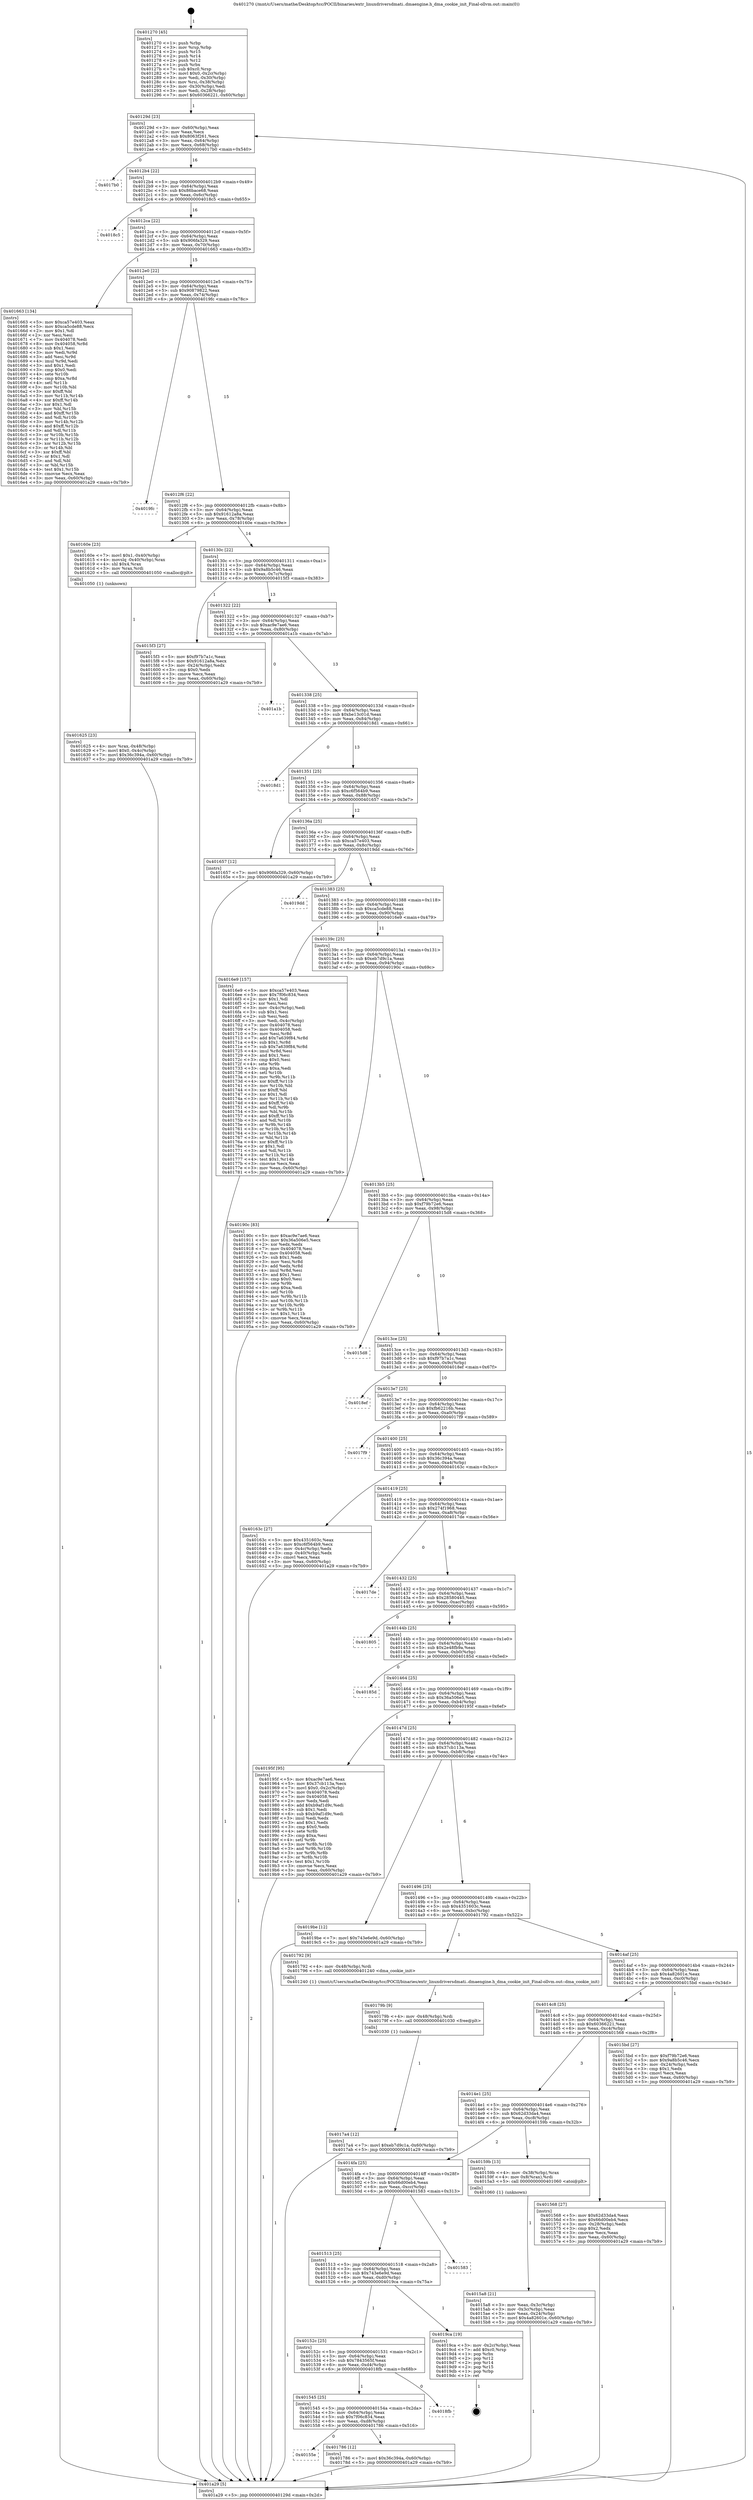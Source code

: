 digraph "0x401270" {
  label = "0x401270 (/mnt/c/Users/mathe/Desktop/tcc/POCII/binaries/extr_linuxdriversdmati..dmaengine.h_dma_cookie_init_Final-ollvm.out::main(0))"
  labelloc = "t"
  node[shape=record]

  Entry [label="",width=0.3,height=0.3,shape=circle,fillcolor=black,style=filled]
  "0x40129d" [label="{
     0x40129d [23]\l
     | [instrs]\l
     &nbsp;&nbsp;0x40129d \<+3\>: mov -0x60(%rbp),%eax\l
     &nbsp;&nbsp;0x4012a0 \<+2\>: mov %eax,%ecx\l
     &nbsp;&nbsp;0x4012a2 \<+6\>: sub $0x8063f261,%ecx\l
     &nbsp;&nbsp;0x4012a8 \<+3\>: mov %eax,-0x64(%rbp)\l
     &nbsp;&nbsp;0x4012ab \<+3\>: mov %ecx,-0x68(%rbp)\l
     &nbsp;&nbsp;0x4012ae \<+6\>: je 00000000004017b0 \<main+0x540\>\l
  }"]
  "0x4017b0" [label="{
     0x4017b0\l
  }", style=dashed]
  "0x4012b4" [label="{
     0x4012b4 [22]\l
     | [instrs]\l
     &nbsp;&nbsp;0x4012b4 \<+5\>: jmp 00000000004012b9 \<main+0x49\>\l
     &nbsp;&nbsp;0x4012b9 \<+3\>: mov -0x64(%rbp),%eax\l
     &nbsp;&nbsp;0x4012bc \<+5\>: sub $0x86bace68,%eax\l
     &nbsp;&nbsp;0x4012c1 \<+3\>: mov %eax,-0x6c(%rbp)\l
     &nbsp;&nbsp;0x4012c4 \<+6\>: je 00000000004018c5 \<main+0x655\>\l
  }"]
  Exit [label="",width=0.3,height=0.3,shape=circle,fillcolor=black,style=filled,peripheries=2]
  "0x4018c5" [label="{
     0x4018c5\l
  }", style=dashed]
  "0x4012ca" [label="{
     0x4012ca [22]\l
     | [instrs]\l
     &nbsp;&nbsp;0x4012ca \<+5\>: jmp 00000000004012cf \<main+0x5f\>\l
     &nbsp;&nbsp;0x4012cf \<+3\>: mov -0x64(%rbp),%eax\l
     &nbsp;&nbsp;0x4012d2 \<+5\>: sub $0x906fa329,%eax\l
     &nbsp;&nbsp;0x4012d7 \<+3\>: mov %eax,-0x70(%rbp)\l
     &nbsp;&nbsp;0x4012da \<+6\>: je 0000000000401663 \<main+0x3f3\>\l
  }"]
  "0x4017a4" [label="{
     0x4017a4 [12]\l
     | [instrs]\l
     &nbsp;&nbsp;0x4017a4 \<+7\>: movl $0xeb7d9c1a,-0x60(%rbp)\l
     &nbsp;&nbsp;0x4017ab \<+5\>: jmp 0000000000401a29 \<main+0x7b9\>\l
  }"]
  "0x401663" [label="{
     0x401663 [134]\l
     | [instrs]\l
     &nbsp;&nbsp;0x401663 \<+5\>: mov $0xca57e403,%eax\l
     &nbsp;&nbsp;0x401668 \<+5\>: mov $0xca5cde88,%ecx\l
     &nbsp;&nbsp;0x40166d \<+2\>: mov $0x1,%dl\l
     &nbsp;&nbsp;0x40166f \<+2\>: xor %esi,%esi\l
     &nbsp;&nbsp;0x401671 \<+7\>: mov 0x404078,%edi\l
     &nbsp;&nbsp;0x401678 \<+8\>: mov 0x404058,%r8d\l
     &nbsp;&nbsp;0x401680 \<+3\>: sub $0x1,%esi\l
     &nbsp;&nbsp;0x401683 \<+3\>: mov %edi,%r9d\l
     &nbsp;&nbsp;0x401686 \<+3\>: add %esi,%r9d\l
     &nbsp;&nbsp;0x401689 \<+4\>: imul %r9d,%edi\l
     &nbsp;&nbsp;0x40168d \<+3\>: and $0x1,%edi\l
     &nbsp;&nbsp;0x401690 \<+3\>: cmp $0x0,%edi\l
     &nbsp;&nbsp;0x401693 \<+4\>: sete %r10b\l
     &nbsp;&nbsp;0x401697 \<+4\>: cmp $0xa,%r8d\l
     &nbsp;&nbsp;0x40169b \<+4\>: setl %r11b\l
     &nbsp;&nbsp;0x40169f \<+3\>: mov %r10b,%bl\l
     &nbsp;&nbsp;0x4016a2 \<+3\>: xor $0xff,%bl\l
     &nbsp;&nbsp;0x4016a5 \<+3\>: mov %r11b,%r14b\l
     &nbsp;&nbsp;0x4016a8 \<+4\>: xor $0xff,%r14b\l
     &nbsp;&nbsp;0x4016ac \<+3\>: xor $0x1,%dl\l
     &nbsp;&nbsp;0x4016af \<+3\>: mov %bl,%r15b\l
     &nbsp;&nbsp;0x4016b2 \<+4\>: and $0xff,%r15b\l
     &nbsp;&nbsp;0x4016b6 \<+3\>: and %dl,%r10b\l
     &nbsp;&nbsp;0x4016b9 \<+3\>: mov %r14b,%r12b\l
     &nbsp;&nbsp;0x4016bc \<+4\>: and $0xff,%r12b\l
     &nbsp;&nbsp;0x4016c0 \<+3\>: and %dl,%r11b\l
     &nbsp;&nbsp;0x4016c3 \<+3\>: or %r10b,%r15b\l
     &nbsp;&nbsp;0x4016c6 \<+3\>: or %r11b,%r12b\l
     &nbsp;&nbsp;0x4016c9 \<+3\>: xor %r12b,%r15b\l
     &nbsp;&nbsp;0x4016cc \<+3\>: or %r14b,%bl\l
     &nbsp;&nbsp;0x4016cf \<+3\>: xor $0xff,%bl\l
     &nbsp;&nbsp;0x4016d2 \<+3\>: or $0x1,%dl\l
     &nbsp;&nbsp;0x4016d5 \<+2\>: and %dl,%bl\l
     &nbsp;&nbsp;0x4016d7 \<+3\>: or %bl,%r15b\l
     &nbsp;&nbsp;0x4016da \<+4\>: test $0x1,%r15b\l
     &nbsp;&nbsp;0x4016de \<+3\>: cmovne %ecx,%eax\l
     &nbsp;&nbsp;0x4016e1 \<+3\>: mov %eax,-0x60(%rbp)\l
     &nbsp;&nbsp;0x4016e4 \<+5\>: jmp 0000000000401a29 \<main+0x7b9\>\l
  }"]
  "0x4012e0" [label="{
     0x4012e0 [22]\l
     | [instrs]\l
     &nbsp;&nbsp;0x4012e0 \<+5\>: jmp 00000000004012e5 \<main+0x75\>\l
     &nbsp;&nbsp;0x4012e5 \<+3\>: mov -0x64(%rbp),%eax\l
     &nbsp;&nbsp;0x4012e8 \<+5\>: sub $0x90879822,%eax\l
     &nbsp;&nbsp;0x4012ed \<+3\>: mov %eax,-0x74(%rbp)\l
     &nbsp;&nbsp;0x4012f0 \<+6\>: je 00000000004019fc \<main+0x78c\>\l
  }"]
  "0x40179b" [label="{
     0x40179b [9]\l
     | [instrs]\l
     &nbsp;&nbsp;0x40179b \<+4\>: mov -0x48(%rbp),%rdi\l
     &nbsp;&nbsp;0x40179f \<+5\>: call 0000000000401030 \<free@plt\>\l
     | [calls]\l
     &nbsp;&nbsp;0x401030 \{1\} (unknown)\l
  }"]
  "0x4019fc" [label="{
     0x4019fc\l
  }", style=dashed]
  "0x4012f6" [label="{
     0x4012f6 [22]\l
     | [instrs]\l
     &nbsp;&nbsp;0x4012f6 \<+5\>: jmp 00000000004012fb \<main+0x8b\>\l
     &nbsp;&nbsp;0x4012fb \<+3\>: mov -0x64(%rbp),%eax\l
     &nbsp;&nbsp;0x4012fe \<+5\>: sub $0x91612a8a,%eax\l
     &nbsp;&nbsp;0x401303 \<+3\>: mov %eax,-0x78(%rbp)\l
     &nbsp;&nbsp;0x401306 \<+6\>: je 000000000040160e \<main+0x39e\>\l
  }"]
  "0x40155e" [label="{
     0x40155e\l
  }", style=dashed]
  "0x40160e" [label="{
     0x40160e [23]\l
     | [instrs]\l
     &nbsp;&nbsp;0x40160e \<+7\>: movl $0x1,-0x40(%rbp)\l
     &nbsp;&nbsp;0x401615 \<+4\>: movslq -0x40(%rbp),%rax\l
     &nbsp;&nbsp;0x401619 \<+4\>: shl $0x4,%rax\l
     &nbsp;&nbsp;0x40161d \<+3\>: mov %rax,%rdi\l
     &nbsp;&nbsp;0x401620 \<+5\>: call 0000000000401050 \<malloc@plt\>\l
     | [calls]\l
     &nbsp;&nbsp;0x401050 \{1\} (unknown)\l
  }"]
  "0x40130c" [label="{
     0x40130c [22]\l
     | [instrs]\l
     &nbsp;&nbsp;0x40130c \<+5\>: jmp 0000000000401311 \<main+0xa1\>\l
     &nbsp;&nbsp;0x401311 \<+3\>: mov -0x64(%rbp),%eax\l
     &nbsp;&nbsp;0x401314 \<+5\>: sub $0x9a8b5c46,%eax\l
     &nbsp;&nbsp;0x401319 \<+3\>: mov %eax,-0x7c(%rbp)\l
     &nbsp;&nbsp;0x40131c \<+6\>: je 00000000004015f3 \<main+0x383\>\l
  }"]
  "0x401786" [label="{
     0x401786 [12]\l
     | [instrs]\l
     &nbsp;&nbsp;0x401786 \<+7\>: movl $0x36c394a,-0x60(%rbp)\l
     &nbsp;&nbsp;0x40178d \<+5\>: jmp 0000000000401a29 \<main+0x7b9\>\l
  }"]
  "0x4015f3" [label="{
     0x4015f3 [27]\l
     | [instrs]\l
     &nbsp;&nbsp;0x4015f3 \<+5\>: mov $0xf97b7a1c,%eax\l
     &nbsp;&nbsp;0x4015f8 \<+5\>: mov $0x91612a8a,%ecx\l
     &nbsp;&nbsp;0x4015fd \<+3\>: mov -0x24(%rbp),%edx\l
     &nbsp;&nbsp;0x401600 \<+3\>: cmp $0x0,%edx\l
     &nbsp;&nbsp;0x401603 \<+3\>: cmove %ecx,%eax\l
     &nbsp;&nbsp;0x401606 \<+3\>: mov %eax,-0x60(%rbp)\l
     &nbsp;&nbsp;0x401609 \<+5\>: jmp 0000000000401a29 \<main+0x7b9\>\l
  }"]
  "0x401322" [label="{
     0x401322 [22]\l
     | [instrs]\l
     &nbsp;&nbsp;0x401322 \<+5\>: jmp 0000000000401327 \<main+0xb7\>\l
     &nbsp;&nbsp;0x401327 \<+3\>: mov -0x64(%rbp),%eax\l
     &nbsp;&nbsp;0x40132a \<+5\>: sub $0xac9e7ae6,%eax\l
     &nbsp;&nbsp;0x40132f \<+3\>: mov %eax,-0x80(%rbp)\l
     &nbsp;&nbsp;0x401332 \<+6\>: je 0000000000401a1b \<main+0x7ab\>\l
  }"]
  "0x401545" [label="{
     0x401545 [25]\l
     | [instrs]\l
     &nbsp;&nbsp;0x401545 \<+5\>: jmp 000000000040154a \<main+0x2da\>\l
     &nbsp;&nbsp;0x40154a \<+3\>: mov -0x64(%rbp),%eax\l
     &nbsp;&nbsp;0x40154d \<+5\>: sub $0x7f06c834,%eax\l
     &nbsp;&nbsp;0x401552 \<+6\>: mov %eax,-0xd8(%rbp)\l
     &nbsp;&nbsp;0x401558 \<+6\>: je 0000000000401786 \<main+0x516\>\l
  }"]
  "0x401a1b" [label="{
     0x401a1b\l
  }", style=dashed]
  "0x401338" [label="{
     0x401338 [25]\l
     | [instrs]\l
     &nbsp;&nbsp;0x401338 \<+5\>: jmp 000000000040133d \<main+0xcd\>\l
     &nbsp;&nbsp;0x40133d \<+3\>: mov -0x64(%rbp),%eax\l
     &nbsp;&nbsp;0x401340 \<+5\>: sub $0xbe13c01d,%eax\l
     &nbsp;&nbsp;0x401345 \<+6\>: mov %eax,-0x84(%rbp)\l
     &nbsp;&nbsp;0x40134b \<+6\>: je 00000000004018d1 \<main+0x661\>\l
  }"]
  "0x4018fb" [label="{
     0x4018fb\l
  }", style=dashed]
  "0x4018d1" [label="{
     0x4018d1\l
  }", style=dashed]
  "0x401351" [label="{
     0x401351 [25]\l
     | [instrs]\l
     &nbsp;&nbsp;0x401351 \<+5\>: jmp 0000000000401356 \<main+0xe6\>\l
     &nbsp;&nbsp;0x401356 \<+3\>: mov -0x64(%rbp),%eax\l
     &nbsp;&nbsp;0x401359 \<+5\>: sub $0xc6f564b9,%eax\l
     &nbsp;&nbsp;0x40135e \<+6\>: mov %eax,-0x88(%rbp)\l
     &nbsp;&nbsp;0x401364 \<+6\>: je 0000000000401657 \<main+0x3e7\>\l
  }"]
  "0x40152c" [label="{
     0x40152c [25]\l
     | [instrs]\l
     &nbsp;&nbsp;0x40152c \<+5\>: jmp 0000000000401531 \<main+0x2c1\>\l
     &nbsp;&nbsp;0x401531 \<+3\>: mov -0x64(%rbp),%eax\l
     &nbsp;&nbsp;0x401534 \<+5\>: sub $0x7843565f,%eax\l
     &nbsp;&nbsp;0x401539 \<+6\>: mov %eax,-0xd4(%rbp)\l
     &nbsp;&nbsp;0x40153f \<+6\>: je 00000000004018fb \<main+0x68b\>\l
  }"]
  "0x401657" [label="{
     0x401657 [12]\l
     | [instrs]\l
     &nbsp;&nbsp;0x401657 \<+7\>: movl $0x906fa329,-0x60(%rbp)\l
     &nbsp;&nbsp;0x40165e \<+5\>: jmp 0000000000401a29 \<main+0x7b9\>\l
  }"]
  "0x40136a" [label="{
     0x40136a [25]\l
     | [instrs]\l
     &nbsp;&nbsp;0x40136a \<+5\>: jmp 000000000040136f \<main+0xff\>\l
     &nbsp;&nbsp;0x40136f \<+3\>: mov -0x64(%rbp),%eax\l
     &nbsp;&nbsp;0x401372 \<+5\>: sub $0xca57e403,%eax\l
     &nbsp;&nbsp;0x401377 \<+6\>: mov %eax,-0x8c(%rbp)\l
     &nbsp;&nbsp;0x40137d \<+6\>: je 00000000004019dd \<main+0x76d\>\l
  }"]
  "0x4019ca" [label="{
     0x4019ca [19]\l
     | [instrs]\l
     &nbsp;&nbsp;0x4019ca \<+3\>: mov -0x2c(%rbp),%eax\l
     &nbsp;&nbsp;0x4019cd \<+7\>: add $0xc0,%rsp\l
     &nbsp;&nbsp;0x4019d4 \<+1\>: pop %rbx\l
     &nbsp;&nbsp;0x4019d5 \<+2\>: pop %r12\l
     &nbsp;&nbsp;0x4019d7 \<+2\>: pop %r14\l
     &nbsp;&nbsp;0x4019d9 \<+2\>: pop %r15\l
     &nbsp;&nbsp;0x4019db \<+1\>: pop %rbp\l
     &nbsp;&nbsp;0x4019dc \<+1\>: ret\l
  }"]
  "0x4019dd" [label="{
     0x4019dd\l
  }", style=dashed]
  "0x401383" [label="{
     0x401383 [25]\l
     | [instrs]\l
     &nbsp;&nbsp;0x401383 \<+5\>: jmp 0000000000401388 \<main+0x118\>\l
     &nbsp;&nbsp;0x401388 \<+3\>: mov -0x64(%rbp),%eax\l
     &nbsp;&nbsp;0x40138b \<+5\>: sub $0xca5cde88,%eax\l
     &nbsp;&nbsp;0x401390 \<+6\>: mov %eax,-0x90(%rbp)\l
     &nbsp;&nbsp;0x401396 \<+6\>: je 00000000004016e9 \<main+0x479\>\l
  }"]
  "0x401513" [label="{
     0x401513 [25]\l
     | [instrs]\l
     &nbsp;&nbsp;0x401513 \<+5\>: jmp 0000000000401518 \<main+0x2a8\>\l
     &nbsp;&nbsp;0x401518 \<+3\>: mov -0x64(%rbp),%eax\l
     &nbsp;&nbsp;0x40151b \<+5\>: sub $0x743e6e9d,%eax\l
     &nbsp;&nbsp;0x401520 \<+6\>: mov %eax,-0xd0(%rbp)\l
     &nbsp;&nbsp;0x401526 \<+6\>: je 00000000004019ca \<main+0x75a\>\l
  }"]
  "0x4016e9" [label="{
     0x4016e9 [157]\l
     | [instrs]\l
     &nbsp;&nbsp;0x4016e9 \<+5\>: mov $0xca57e403,%eax\l
     &nbsp;&nbsp;0x4016ee \<+5\>: mov $0x7f06c834,%ecx\l
     &nbsp;&nbsp;0x4016f3 \<+2\>: mov $0x1,%dl\l
     &nbsp;&nbsp;0x4016f5 \<+2\>: xor %esi,%esi\l
     &nbsp;&nbsp;0x4016f7 \<+3\>: mov -0x4c(%rbp),%edi\l
     &nbsp;&nbsp;0x4016fa \<+3\>: sub $0x1,%esi\l
     &nbsp;&nbsp;0x4016fd \<+2\>: sub %esi,%edi\l
     &nbsp;&nbsp;0x4016ff \<+3\>: mov %edi,-0x4c(%rbp)\l
     &nbsp;&nbsp;0x401702 \<+7\>: mov 0x404078,%esi\l
     &nbsp;&nbsp;0x401709 \<+7\>: mov 0x404058,%edi\l
     &nbsp;&nbsp;0x401710 \<+3\>: mov %esi,%r8d\l
     &nbsp;&nbsp;0x401713 \<+7\>: add $0x7a639f84,%r8d\l
     &nbsp;&nbsp;0x40171a \<+4\>: sub $0x1,%r8d\l
     &nbsp;&nbsp;0x40171e \<+7\>: sub $0x7a639f84,%r8d\l
     &nbsp;&nbsp;0x401725 \<+4\>: imul %r8d,%esi\l
     &nbsp;&nbsp;0x401729 \<+3\>: and $0x1,%esi\l
     &nbsp;&nbsp;0x40172c \<+3\>: cmp $0x0,%esi\l
     &nbsp;&nbsp;0x40172f \<+4\>: sete %r9b\l
     &nbsp;&nbsp;0x401733 \<+3\>: cmp $0xa,%edi\l
     &nbsp;&nbsp;0x401736 \<+4\>: setl %r10b\l
     &nbsp;&nbsp;0x40173a \<+3\>: mov %r9b,%r11b\l
     &nbsp;&nbsp;0x40173d \<+4\>: xor $0xff,%r11b\l
     &nbsp;&nbsp;0x401741 \<+3\>: mov %r10b,%bl\l
     &nbsp;&nbsp;0x401744 \<+3\>: xor $0xff,%bl\l
     &nbsp;&nbsp;0x401747 \<+3\>: xor $0x1,%dl\l
     &nbsp;&nbsp;0x40174a \<+3\>: mov %r11b,%r14b\l
     &nbsp;&nbsp;0x40174d \<+4\>: and $0xff,%r14b\l
     &nbsp;&nbsp;0x401751 \<+3\>: and %dl,%r9b\l
     &nbsp;&nbsp;0x401754 \<+3\>: mov %bl,%r15b\l
     &nbsp;&nbsp;0x401757 \<+4\>: and $0xff,%r15b\l
     &nbsp;&nbsp;0x40175b \<+3\>: and %dl,%r10b\l
     &nbsp;&nbsp;0x40175e \<+3\>: or %r9b,%r14b\l
     &nbsp;&nbsp;0x401761 \<+3\>: or %r10b,%r15b\l
     &nbsp;&nbsp;0x401764 \<+3\>: xor %r15b,%r14b\l
     &nbsp;&nbsp;0x401767 \<+3\>: or %bl,%r11b\l
     &nbsp;&nbsp;0x40176a \<+4\>: xor $0xff,%r11b\l
     &nbsp;&nbsp;0x40176e \<+3\>: or $0x1,%dl\l
     &nbsp;&nbsp;0x401771 \<+3\>: and %dl,%r11b\l
     &nbsp;&nbsp;0x401774 \<+3\>: or %r11b,%r14b\l
     &nbsp;&nbsp;0x401777 \<+4\>: test $0x1,%r14b\l
     &nbsp;&nbsp;0x40177b \<+3\>: cmovne %ecx,%eax\l
     &nbsp;&nbsp;0x40177e \<+3\>: mov %eax,-0x60(%rbp)\l
     &nbsp;&nbsp;0x401781 \<+5\>: jmp 0000000000401a29 \<main+0x7b9\>\l
  }"]
  "0x40139c" [label="{
     0x40139c [25]\l
     | [instrs]\l
     &nbsp;&nbsp;0x40139c \<+5\>: jmp 00000000004013a1 \<main+0x131\>\l
     &nbsp;&nbsp;0x4013a1 \<+3\>: mov -0x64(%rbp),%eax\l
     &nbsp;&nbsp;0x4013a4 \<+5\>: sub $0xeb7d9c1a,%eax\l
     &nbsp;&nbsp;0x4013a9 \<+6\>: mov %eax,-0x94(%rbp)\l
     &nbsp;&nbsp;0x4013af \<+6\>: je 000000000040190c \<main+0x69c\>\l
  }"]
  "0x401583" [label="{
     0x401583\l
  }", style=dashed]
  "0x40190c" [label="{
     0x40190c [83]\l
     | [instrs]\l
     &nbsp;&nbsp;0x40190c \<+5\>: mov $0xac9e7ae6,%eax\l
     &nbsp;&nbsp;0x401911 \<+5\>: mov $0x36a506e5,%ecx\l
     &nbsp;&nbsp;0x401916 \<+2\>: xor %edx,%edx\l
     &nbsp;&nbsp;0x401918 \<+7\>: mov 0x404078,%esi\l
     &nbsp;&nbsp;0x40191f \<+7\>: mov 0x404058,%edi\l
     &nbsp;&nbsp;0x401926 \<+3\>: sub $0x1,%edx\l
     &nbsp;&nbsp;0x401929 \<+3\>: mov %esi,%r8d\l
     &nbsp;&nbsp;0x40192c \<+3\>: add %edx,%r8d\l
     &nbsp;&nbsp;0x40192f \<+4\>: imul %r8d,%esi\l
     &nbsp;&nbsp;0x401933 \<+3\>: and $0x1,%esi\l
     &nbsp;&nbsp;0x401936 \<+3\>: cmp $0x0,%esi\l
     &nbsp;&nbsp;0x401939 \<+4\>: sete %r9b\l
     &nbsp;&nbsp;0x40193d \<+3\>: cmp $0xa,%edi\l
     &nbsp;&nbsp;0x401940 \<+4\>: setl %r10b\l
     &nbsp;&nbsp;0x401944 \<+3\>: mov %r9b,%r11b\l
     &nbsp;&nbsp;0x401947 \<+3\>: and %r10b,%r11b\l
     &nbsp;&nbsp;0x40194a \<+3\>: xor %r10b,%r9b\l
     &nbsp;&nbsp;0x40194d \<+3\>: or %r9b,%r11b\l
     &nbsp;&nbsp;0x401950 \<+4\>: test $0x1,%r11b\l
     &nbsp;&nbsp;0x401954 \<+3\>: cmovne %ecx,%eax\l
     &nbsp;&nbsp;0x401957 \<+3\>: mov %eax,-0x60(%rbp)\l
     &nbsp;&nbsp;0x40195a \<+5\>: jmp 0000000000401a29 \<main+0x7b9\>\l
  }"]
  "0x4013b5" [label="{
     0x4013b5 [25]\l
     | [instrs]\l
     &nbsp;&nbsp;0x4013b5 \<+5\>: jmp 00000000004013ba \<main+0x14a\>\l
     &nbsp;&nbsp;0x4013ba \<+3\>: mov -0x64(%rbp),%eax\l
     &nbsp;&nbsp;0x4013bd \<+5\>: sub $0xf79b72e6,%eax\l
     &nbsp;&nbsp;0x4013c2 \<+6\>: mov %eax,-0x98(%rbp)\l
     &nbsp;&nbsp;0x4013c8 \<+6\>: je 00000000004015d8 \<main+0x368\>\l
  }"]
  "0x401625" [label="{
     0x401625 [23]\l
     | [instrs]\l
     &nbsp;&nbsp;0x401625 \<+4\>: mov %rax,-0x48(%rbp)\l
     &nbsp;&nbsp;0x401629 \<+7\>: movl $0x0,-0x4c(%rbp)\l
     &nbsp;&nbsp;0x401630 \<+7\>: movl $0x36c394a,-0x60(%rbp)\l
     &nbsp;&nbsp;0x401637 \<+5\>: jmp 0000000000401a29 \<main+0x7b9\>\l
  }"]
  "0x4015d8" [label="{
     0x4015d8\l
  }", style=dashed]
  "0x4013ce" [label="{
     0x4013ce [25]\l
     | [instrs]\l
     &nbsp;&nbsp;0x4013ce \<+5\>: jmp 00000000004013d3 \<main+0x163\>\l
     &nbsp;&nbsp;0x4013d3 \<+3\>: mov -0x64(%rbp),%eax\l
     &nbsp;&nbsp;0x4013d6 \<+5\>: sub $0xf97b7a1c,%eax\l
     &nbsp;&nbsp;0x4013db \<+6\>: mov %eax,-0x9c(%rbp)\l
     &nbsp;&nbsp;0x4013e1 \<+6\>: je 00000000004018ef \<main+0x67f\>\l
  }"]
  "0x4015a8" [label="{
     0x4015a8 [21]\l
     | [instrs]\l
     &nbsp;&nbsp;0x4015a8 \<+3\>: mov %eax,-0x3c(%rbp)\l
     &nbsp;&nbsp;0x4015ab \<+3\>: mov -0x3c(%rbp),%eax\l
     &nbsp;&nbsp;0x4015ae \<+3\>: mov %eax,-0x24(%rbp)\l
     &nbsp;&nbsp;0x4015b1 \<+7\>: movl $0x4a82601e,-0x60(%rbp)\l
     &nbsp;&nbsp;0x4015b8 \<+5\>: jmp 0000000000401a29 \<main+0x7b9\>\l
  }"]
  "0x4018ef" [label="{
     0x4018ef\l
  }", style=dashed]
  "0x4013e7" [label="{
     0x4013e7 [25]\l
     | [instrs]\l
     &nbsp;&nbsp;0x4013e7 \<+5\>: jmp 00000000004013ec \<main+0x17c\>\l
     &nbsp;&nbsp;0x4013ec \<+3\>: mov -0x64(%rbp),%eax\l
     &nbsp;&nbsp;0x4013ef \<+5\>: sub $0xfb62216b,%eax\l
     &nbsp;&nbsp;0x4013f4 \<+6\>: mov %eax,-0xa0(%rbp)\l
     &nbsp;&nbsp;0x4013fa \<+6\>: je 00000000004017f9 \<main+0x589\>\l
  }"]
  "0x4014fa" [label="{
     0x4014fa [25]\l
     | [instrs]\l
     &nbsp;&nbsp;0x4014fa \<+5\>: jmp 00000000004014ff \<main+0x28f\>\l
     &nbsp;&nbsp;0x4014ff \<+3\>: mov -0x64(%rbp),%eax\l
     &nbsp;&nbsp;0x401502 \<+5\>: sub $0x66d00eb4,%eax\l
     &nbsp;&nbsp;0x401507 \<+6\>: mov %eax,-0xcc(%rbp)\l
     &nbsp;&nbsp;0x40150d \<+6\>: je 0000000000401583 \<main+0x313\>\l
  }"]
  "0x4017f9" [label="{
     0x4017f9\l
  }", style=dashed]
  "0x401400" [label="{
     0x401400 [25]\l
     | [instrs]\l
     &nbsp;&nbsp;0x401400 \<+5\>: jmp 0000000000401405 \<main+0x195\>\l
     &nbsp;&nbsp;0x401405 \<+3\>: mov -0x64(%rbp),%eax\l
     &nbsp;&nbsp;0x401408 \<+5\>: sub $0x36c394a,%eax\l
     &nbsp;&nbsp;0x40140d \<+6\>: mov %eax,-0xa4(%rbp)\l
     &nbsp;&nbsp;0x401413 \<+6\>: je 000000000040163c \<main+0x3cc\>\l
  }"]
  "0x40159b" [label="{
     0x40159b [13]\l
     | [instrs]\l
     &nbsp;&nbsp;0x40159b \<+4\>: mov -0x38(%rbp),%rax\l
     &nbsp;&nbsp;0x40159f \<+4\>: mov 0x8(%rax),%rdi\l
     &nbsp;&nbsp;0x4015a3 \<+5\>: call 0000000000401060 \<atoi@plt\>\l
     | [calls]\l
     &nbsp;&nbsp;0x401060 \{1\} (unknown)\l
  }"]
  "0x40163c" [label="{
     0x40163c [27]\l
     | [instrs]\l
     &nbsp;&nbsp;0x40163c \<+5\>: mov $0x4351603c,%eax\l
     &nbsp;&nbsp;0x401641 \<+5\>: mov $0xc6f564b9,%ecx\l
     &nbsp;&nbsp;0x401646 \<+3\>: mov -0x4c(%rbp),%edx\l
     &nbsp;&nbsp;0x401649 \<+3\>: cmp -0x40(%rbp),%edx\l
     &nbsp;&nbsp;0x40164c \<+3\>: cmovl %ecx,%eax\l
     &nbsp;&nbsp;0x40164f \<+3\>: mov %eax,-0x60(%rbp)\l
     &nbsp;&nbsp;0x401652 \<+5\>: jmp 0000000000401a29 \<main+0x7b9\>\l
  }"]
  "0x401419" [label="{
     0x401419 [25]\l
     | [instrs]\l
     &nbsp;&nbsp;0x401419 \<+5\>: jmp 000000000040141e \<main+0x1ae\>\l
     &nbsp;&nbsp;0x40141e \<+3\>: mov -0x64(%rbp),%eax\l
     &nbsp;&nbsp;0x401421 \<+5\>: sub $0x274f1968,%eax\l
     &nbsp;&nbsp;0x401426 \<+6\>: mov %eax,-0xa8(%rbp)\l
     &nbsp;&nbsp;0x40142c \<+6\>: je 00000000004017de \<main+0x56e\>\l
  }"]
  "0x401270" [label="{
     0x401270 [45]\l
     | [instrs]\l
     &nbsp;&nbsp;0x401270 \<+1\>: push %rbp\l
     &nbsp;&nbsp;0x401271 \<+3\>: mov %rsp,%rbp\l
     &nbsp;&nbsp;0x401274 \<+2\>: push %r15\l
     &nbsp;&nbsp;0x401276 \<+2\>: push %r14\l
     &nbsp;&nbsp;0x401278 \<+2\>: push %r12\l
     &nbsp;&nbsp;0x40127a \<+1\>: push %rbx\l
     &nbsp;&nbsp;0x40127b \<+7\>: sub $0xc0,%rsp\l
     &nbsp;&nbsp;0x401282 \<+7\>: movl $0x0,-0x2c(%rbp)\l
     &nbsp;&nbsp;0x401289 \<+3\>: mov %edi,-0x30(%rbp)\l
     &nbsp;&nbsp;0x40128c \<+4\>: mov %rsi,-0x38(%rbp)\l
     &nbsp;&nbsp;0x401290 \<+3\>: mov -0x30(%rbp),%edi\l
     &nbsp;&nbsp;0x401293 \<+3\>: mov %edi,-0x28(%rbp)\l
     &nbsp;&nbsp;0x401296 \<+7\>: movl $0x60366221,-0x60(%rbp)\l
  }"]
  "0x4017de" [label="{
     0x4017de\l
  }", style=dashed]
  "0x401432" [label="{
     0x401432 [25]\l
     | [instrs]\l
     &nbsp;&nbsp;0x401432 \<+5\>: jmp 0000000000401437 \<main+0x1c7\>\l
     &nbsp;&nbsp;0x401437 \<+3\>: mov -0x64(%rbp),%eax\l
     &nbsp;&nbsp;0x40143a \<+5\>: sub $0x28580445,%eax\l
     &nbsp;&nbsp;0x40143f \<+6\>: mov %eax,-0xac(%rbp)\l
     &nbsp;&nbsp;0x401445 \<+6\>: je 0000000000401805 \<main+0x595\>\l
  }"]
  "0x401a29" [label="{
     0x401a29 [5]\l
     | [instrs]\l
     &nbsp;&nbsp;0x401a29 \<+5\>: jmp 000000000040129d \<main+0x2d\>\l
  }"]
  "0x401805" [label="{
     0x401805\l
  }", style=dashed]
  "0x40144b" [label="{
     0x40144b [25]\l
     | [instrs]\l
     &nbsp;&nbsp;0x40144b \<+5\>: jmp 0000000000401450 \<main+0x1e0\>\l
     &nbsp;&nbsp;0x401450 \<+3\>: mov -0x64(%rbp),%eax\l
     &nbsp;&nbsp;0x401453 \<+5\>: sub $0x2e48fb9a,%eax\l
     &nbsp;&nbsp;0x401458 \<+6\>: mov %eax,-0xb0(%rbp)\l
     &nbsp;&nbsp;0x40145e \<+6\>: je 000000000040185d \<main+0x5ed\>\l
  }"]
  "0x4014e1" [label="{
     0x4014e1 [25]\l
     | [instrs]\l
     &nbsp;&nbsp;0x4014e1 \<+5\>: jmp 00000000004014e6 \<main+0x276\>\l
     &nbsp;&nbsp;0x4014e6 \<+3\>: mov -0x64(%rbp),%eax\l
     &nbsp;&nbsp;0x4014e9 \<+5\>: sub $0x62d33da4,%eax\l
     &nbsp;&nbsp;0x4014ee \<+6\>: mov %eax,-0xc8(%rbp)\l
     &nbsp;&nbsp;0x4014f4 \<+6\>: je 000000000040159b \<main+0x32b\>\l
  }"]
  "0x40185d" [label="{
     0x40185d\l
  }", style=dashed]
  "0x401464" [label="{
     0x401464 [25]\l
     | [instrs]\l
     &nbsp;&nbsp;0x401464 \<+5\>: jmp 0000000000401469 \<main+0x1f9\>\l
     &nbsp;&nbsp;0x401469 \<+3\>: mov -0x64(%rbp),%eax\l
     &nbsp;&nbsp;0x40146c \<+5\>: sub $0x36a506e5,%eax\l
     &nbsp;&nbsp;0x401471 \<+6\>: mov %eax,-0xb4(%rbp)\l
     &nbsp;&nbsp;0x401477 \<+6\>: je 000000000040195f \<main+0x6ef\>\l
  }"]
  "0x401568" [label="{
     0x401568 [27]\l
     | [instrs]\l
     &nbsp;&nbsp;0x401568 \<+5\>: mov $0x62d33da4,%eax\l
     &nbsp;&nbsp;0x40156d \<+5\>: mov $0x66d00eb4,%ecx\l
     &nbsp;&nbsp;0x401572 \<+3\>: mov -0x28(%rbp),%edx\l
     &nbsp;&nbsp;0x401575 \<+3\>: cmp $0x2,%edx\l
     &nbsp;&nbsp;0x401578 \<+3\>: cmovne %ecx,%eax\l
     &nbsp;&nbsp;0x40157b \<+3\>: mov %eax,-0x60(%rbp)\l
     &nbsp;&nbsp;0x40157e \<+5\>: jmp 0000000000401a29 \<main+0x7b9\>\l
  }"]
  "0x40195f" [label="{
     0x40195f [95]\l
     | [instrs]\l
     &nbsp;&nbsp;0x40195f \<+5\>: mov $0xac9e7ae6,%eax\l
     &nbsp;&nbsp;0x401964 \<+5\>: mov $0x37cb113a,%ecx\l
     &nbsp;&nbsp;0x401969 \<+7\>: movl $0x0,-0x2c(%rbp)\l
     &nbsp;&nbsp;0x401970 \<+7\>: mov 0x404078,%edx\l
     &nbsp;&nbsp;0x401977 \<+7\>: mov 0x404058,%esi\l
     &nbsp;&nbsp;0x40197e \<+2\>: mov %edx,%edi\l
     &nbsp;&nbsp;0x401980 \<+6\>: add $0xb9af1d9c,%edi\l
     &nbsp;&nbsp;0x401986 \<+3\>: sub $0x1,%edi\l
     &nbsp;&nbsp;0x401989 \<+6\>: sub $0xb9af1d9c,%edi\l
     &nbsp;&nbsp;0x40198f \<+3\>: imul %edi,%edx\l
     &nbsp;&nbsp;0x401992 \<+3\>: and $0x1,%edx\l
     &nbsp;&nbsp;0x401995 \<+3\>: cmp $0x0,%edx\l
     &nbsp;&nbsp;0x401998 \<+4\>: sete %r8b\l
     &nbsp;&nbsp;0x40199c \<+3\>: cmp $0xa,%esi\l
     &nbsp;&nbsp;0x40199f \<+4\>: setl %r9b\l
     &nbsp;&nbsp;0x4019a3 \<+3\>: mov %r8b,%r10b\l
     &nbsp;&nbsp;0x4019a6 \<+3\>: and %r9b,%r10b\l
     &nbsp;&nbsp;0x4019a9 \<+3\>: xor %r9b,%r8b\l
     &nbsp;&nbsp;0x4019ac \<+3\>: or %r8b,%r10b\l
     &nbsp;&nbsp;0x4019af \<+4\>: test $0x1,%r10b\l
     &nbsp;&nbsp;0x4019b3 \<+3\>: cmovne %ecx,%eax\l
     &nbsp;&nbsp;0x4019b6 \<+3\>: mov %eax,-0x60(%rbp)\l
     &nbsp;&nbsp;0x4019b9 \<+5\>: jmp 0000000000401a29 \<main+0x7b9\>\l
  }"]
  "0x40147d" [label="{
     0x40147d [25]\l
     | [instrs]\l
     &nbsp;&nbsp;0x40147d \<+5\>: jmp 0000000000401482 \<main+0x212\>\l
     &nbsp;&nbsp;0x401482 \<+3\>: mov -0x64(%rbp),%eax\l
     &nbsp;&nbsp;0x401485 \<+5\>: sub $0x37cb113a,%eax\l
     &nbsp;&nbsp;0x40148a \<+6\>: mov %eax,-0xb8(%rbp)\l
     &nbsp;&nbsp;0x401490 \<+6\>: je 00000000004019be \<main+0x74e\>\l
  }"]
  "0x4014c8" [label="{
     0x4014c8 [25]\l
     | [instrs]\l
     &nbsp;&nbsp;0x4014c8 \<+5\>: jmp 00000000004014cd \<main+0x25d\>\l
     &nbsp;&nbsp;0x4014cd \<+3\>: mov -0x64(%rbp),%eax\l
     &nbsp;&nbsp;0x4014d0 \<+5\>: sub $0x60366221,%eax\l
     &nbsp;&nbsp;0x4014d5 \<+6\>: mov %eax,-0xc4(%rbp)\l
     &nbsp;&nbsp;0x4014db \<+6\>: je 0000000000401568 \<main+0x2f8\>\l
  }"]
  "0x4019be" [label="{
     0x4019be [12]\l
     | [instrs]\l
     &nbsp;&nbsp;0x4019be \<+7\>: movl $0x743e6e9d,-0x60(%rbp)\l
     &nbsp;&nbsp;0x4019c5 \<+5\>: jmp 0000000000401a29 \<main+0x7b9\>\l
  }"]
  "0x401496" [label="{
     0x401496 [25]\l
     | [instrs]\l
     &nbsp;&nbsp;0x401496 \<+5\>: jmp 000000000040149b \<main+0x22b\>\l
     &nbsp;&nbsp;0x40149b \<+3\>: mov -0x64(%rbp),%eax\l
     &nbsp;&nbsp;0x40149e \<+5\>: sub $0x4351603c,%eax\l
     &nbsp;&nbsp;0x4014a3 \<+6\>: mov %eax,-0xbc(%rbp)\l
     &nbsp;&nbsp;0x4014a9 \<+6\>: je 0000000000401792 \<main+0x522\>\l
  }"]
  "0x4015bd" [label="{
     0x4015bd [27]\l
     | [instrs]\l
     &nbsp;&nbsp;0x4015bd \<+5\>: mov $0xf79b72e6,%eax\l
     &nbsp;&nbsp;0x4015c2 \<+5\>: mov $0x9a8b5c46,%ecx\l
     &nbsp;&nbsp;0x4015c7 \<+3\>: mov -0x24(%rbp),%edx\l
     &nbsp;&nbsp;0x4015ca \<+3\>: cmp $0x1,%edx\l
     &nbsp;&nbsp;0x4015cd \<+3\>: cmovl %ecx,%eax\l
     &nbsp;&nbsp;0x4015d0 \<+3\>: mov %eax,-0x60(%rbp)\l
     &nbsp;&nbsp;0x4015d3 \<+5\>: jmp 0000000000401a29 \<main+0x7b9\>\l
  }"]
  "0x401792" [label="{
     0x401792 [9]\l
     | [instrs]\l
     &nbsp;&nbsp;0x401792 \<+4\>: mov -0x48(%rbp),%rdi\l
     &nbsp;&nbsp;0x401796 \<+5\>: call 0000000000401240 \<dma_cookie_init\>\l
     | [calls]\l
     &nbsp;&nbsp;0x401240 \{1\} (/mnt/c/Users/mathe/Desktop/tcc/POCII/binaries/extr_linuxdriversdmati..dmaengine.h_dma_cookie_init_Final-ollvm.out::dma_cookie_init)\l
  }"]
  "0x4014af" [label="{
     0x4014af [25]\l
     | [instrs]\l
     &nbsp;&nbsp;0x4014af \<+5\>: jmp 00000000004014b4 \<main+0x244\>\l
     &nbsp;&nbsp;0x4014b4 \<+3\>: mov -0x64(%rbp),%eax\l
     &nbsp;&nbsp;0x4014b7 \<+5\>: sub $0x4a82601e,%eax\l
     &nbsp;&nbsp;0x4014bc \<+6\>: mov %eax,-0xc0(%rbp)\l
     &nbsp;&nbsp;0x4014c2 \<+6\>: je 00000000004015bd \<main+0x34d\>\l
  }"]
  Entry -> "0x401270" [label=" 1"]
  "0x40129d" -> "0x4017b0" [label=" 0"]
  "0x40129d" -> "0x4012b4" [label=" 16"]
  "0x4019ca" -> Exit [label=" 1"]
  "0x4012b4" -> "0x4018c5" [label=" 0"]
  "0x4012b4" -> "0x4012ca" [label=" 16"]
  "0x4019be" -> "0x401a29" [label=" 1"]
  "0x4012ca" -> "0x401663" [label=" 1"]
  "0x4012ca" -> "0x4012e0" [label=" 15"]
  "0x40195f" -> "0x401a29" [label=" 1"]
  "0x4012e0" -> "0x4019fc" [label=" 0"]
  "0x4012e0" -> "0x4012f6" [label=" 15"]
  "0x40190c" -> "0x401a29" [label=" 1"]
  "0x4012f6" -> "0x40160e" [label=" 1"]
  "0x4012f6" -> "0x40130c" [label=" 14"]
  "0x4017a4" -> "0x401a29" [label=" 1"]
  "0x40130c" -> "0x4015f3" [label=" 1"]
  "0x40130c" -> "0x401322" [label=" 13"]
  "0x40179b" -> "0x4017a4" [label=" 1"]
  "0x401322" -> "0x401a1b" [label=" 0"]
  "0x401322" -> "0x401338" [label=" 13"]
  "0x401786" -> "0x401a29" [label=" 1"]
  "0x401338" -> "0x4018d1" [label=" 0"]
  "0x401338" -> "0x401351" [label=" 13"]
  "0x401545" -> "0x40155e" [label=" 0"]
  "0x401351" -> "0x401657" [label=" 1"]
  "0x401351" -> "0x40136a" [label=" 12"]
  "0x401792" -> "0x40179b" [label=" 1"]
  "0x40136a" -> "0x4019dd" [label=" 0"]
  "0x40136a" -> "0x401383" [label=" 12"]
  "0x40152c" -> "0x401545" [label=" 1"]
  "0x401383" -> "0x4016e9" [label=" 1"]
  "0x401383" -> "0x40139c" [label=" 11"]
  "0x401545" -> "0x401786" [label=" 1"]
  "0x40139c" -> "0x40190c" [label=" 1"]
  "0x40139c" -> "0x4013b5" [label=" 10"]
  "0x401513" -> "0x40152c" [label=" 1"]
  "0x4013b5" -> "0x4015d8" [label=" 0"]
  "0x4013b5" -> "0x4013ce" [label=" 10"]
  "0x40152c" -> "0x4018fb" [label=" 0"]
  "0x4013ce" -> "0x4018ef" [label=" 0"]
  "0x4013ce" -> "0x4013e7" [label=" 10"]
  "0x4014fa" -> "0x401513" [label=" 2"]
  "0x4013e7" -> "0x4017f9" [label=" 0"]
  "0x4013e7" -> "0x401400" [label=" 10"]
  "0x4014fa" -> "0x401583" [label=" 0"]
  "0x401400" -> "0x40163c" [label=" 2"]
  "0x401400" -> "0x401419" [label=" 8"]
  "0x401513" -> "0x4019ca" [label=" 1"]
  "0x401419" -> "0x4017de" [label=" 0"]
  "0x401419" -> "0x401432" [label=" 8"]
  "0x401663" -> "0x401a29" [label=" 1"]
  "0x401432" -> "0x401805" [label=" 0"]
  "0x401432" -> "0x40144b" [label=" 8"]
  "0x401657" -> "0x401a29" [label=" 1"]
  "0x40144b" -> "0x40185d" [label=" 0"]
  "0x40144b" -> "0x401464" [label=" 8"]
  "0x40163c" -> "0x401a29" [label=" 2"]
  "0x401464" -> "0x40195f" [label=" 1"]
  "0x401464" -> "0x40147d" [label=" 7"]
  "0x401625" -> "0x401a29" [label=" 1"]
  "0x40147d" -> "0x4019be" [label=" 1"]
  "0x40147d" -> "0x401496" [label=" 6"]
  "0x4015f3" -> "0x401a29" [label=" 1"]
  "0x401496" -> "0x401792" [label=" 1"]
  "0x401496" -> "0x4014af" [label=" 5"]
  "0x4015bd" -> "0x401a29" [label=" 1"]
  "0x4014af" -> "0x4015bd" [label=" 1"]
  "0x4014af" -> "0x4014c8" [label=" 4"]
  "0x40160e" -> "0x401625" [label=" 1"]
  "0x4014c8" -> "0x401568" [label=" 1"]
  "0x4014c8" -> "0x4014e1" [label=" 3"]
  "0x401568" -> "0x401a29" [label=" 1"]
  "0x401270" -> "0x40129d" [label=" 1"]
  "0x401a29" -> "0x40129d" [label=" 15"]
  "0x4016e9" -> "0x401a29" [label=" 1"]
  "0x4014e1" -> "0x40159b" [label=" 1"]
  "0x4014e1" -> "0x4014fa" [label=" 2"]
  "0x40159b" -> "0x4015a8" [label=" 1"]
  "0x4015a8" -> "0x401a29" [label=" 1"]
}
